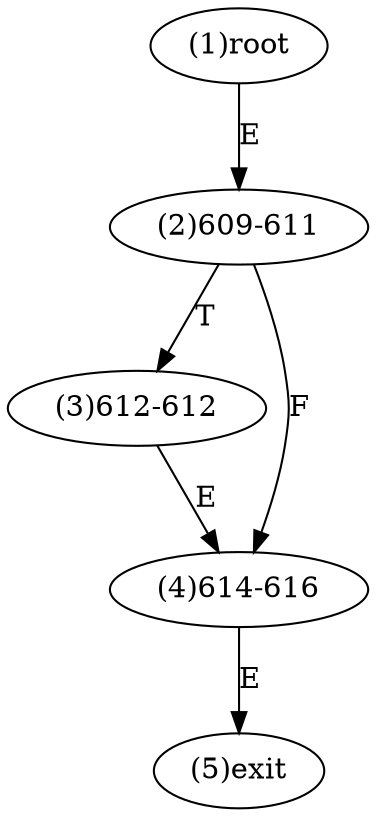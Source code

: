 digraph "" { 
1[ label="(1)root"];
2[ label="(2)609-611"];
3[ label="(3)612-612"];
4[ label="(4)614-616"];
5[ label="(5)exit"];
1->2[ label="E"];
2->4[ label="F"];
2->3[ label="T"];
3->4[ label="E"];
4->5[ label="E"];
}